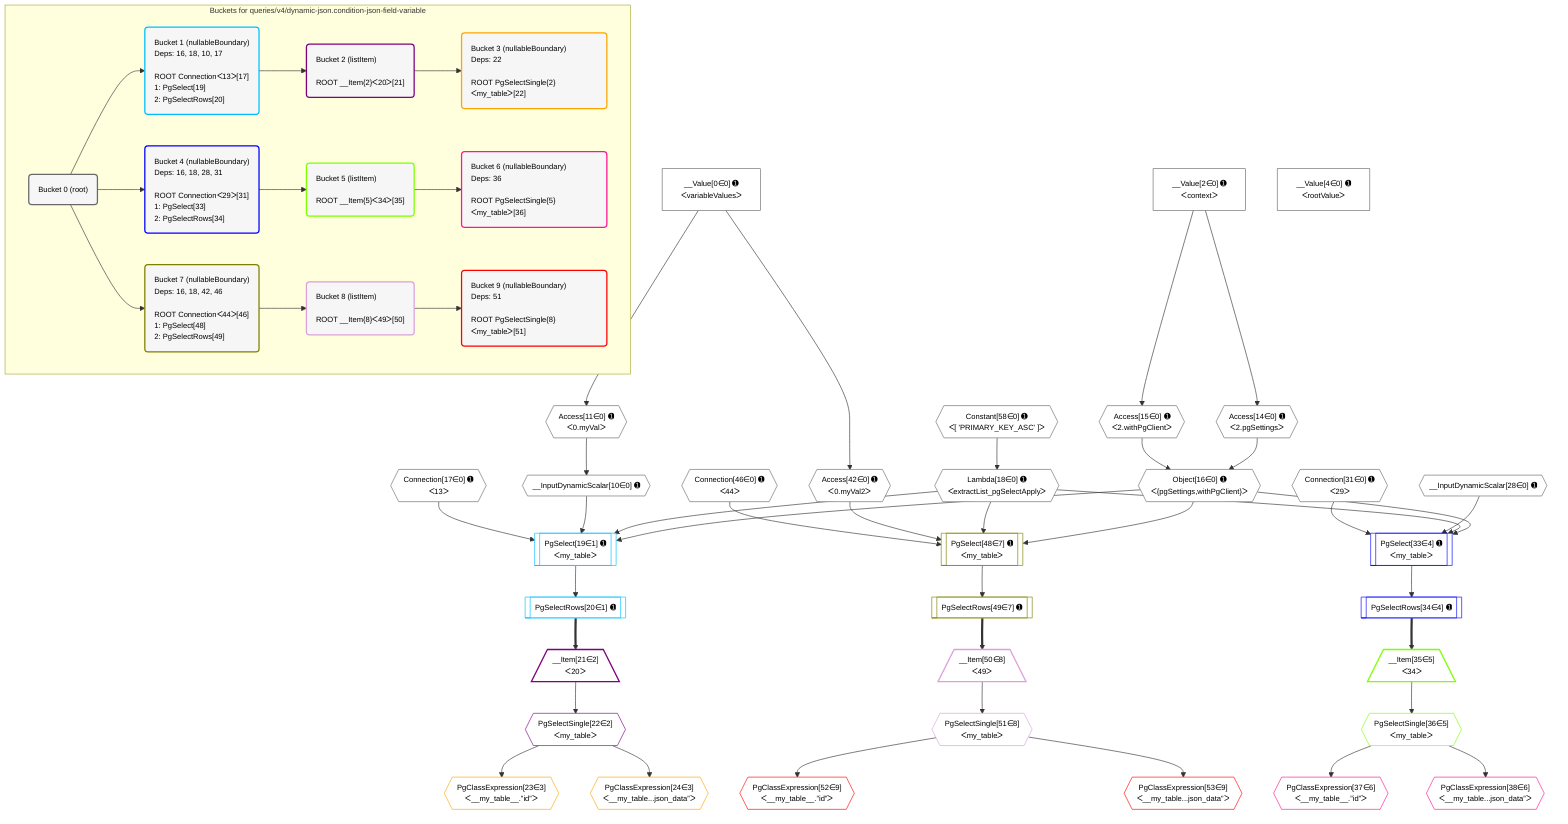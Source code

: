 %%{init: {'themeVariables': { 'fontSize': '12px'}}}%%
graph TD
    classDef path fill:#eee,stroke:#000,color:#000
    classDef plan fill:#fff,stroke-width:1px,color:#000
    classDef itemplan fill:#fff,stroke-width:2px,color:#000
    classDef unbatchedplan fill:#dff,stroke-width:1px,color:#000
    classDef sideeffectplan fill:#fcc,stroke-width:2px,color:#000
    classDef bucket fill:#f6f6f6,color:#000,stroke-width:2px,text-align:left


    %% plan dependencies
    Object16{{"Object[16∈0] ➊<br />ᐸ{pgSettings,withPgClient}ᐳ"}}:::plan
    Access14{{"Access[14∈0] ➊<br />ᐸ2.pgSettingsᐳ"}}:::plan
    Access15{{"Access[15∈0] ➊<br />ᐸ2.withPgClientᐳ"}}:::plan
    Access14 & Access15 --> Object16
    __InputDynamicScalar10{{"__InputDynamicScalar[10∈0] ➊"}}:::plan
    Access11{{"Access[11∈0] ➊<br />ᐸ0.myValᐳ"}}:::plan
    Access11 --> __InputDynamicScalar10
    __Value0["__Value[0∈0] ➊<br />ᐸvariableValuesᐳ"]:::plan
    __Value0 --> Access11
    __Value2["__Value[2∈0] ➊<br />ᐸcontextᐳ"]:::plan
    __Value2 --> Access14
    __Value2 --> Access15
    Lambda18{{"Lambda[18∈0] ➊<br />ᐸextractList_pgSelectApplyᐳ"}}:::plan
    Constant58{{"Constant[58∈0] ➊<br />ᐸ[ 'PRIMARY_KEY_ASC' ]ᐳ"}}:::plan
    Constant58 --> Lambda18
    Access42{{"Access[42∈0] ➊<br />ᐸ0.myVal2ᐳ"}}:::plan
    __Value0 --> Access42
    __Value4["__Value[4∈0] ➊<br />ᐸrootValueᐳ"]:::plan
    Connection17{{"Connection[17∈0] ➊<br />ᐸ13ᐳ"}}:::plan
    __InputDynamicScalar28{{"__InputDynamicScalar[28∈0] ➊"}}:::plan
    Connection31{{"Connection[31∈0] ➊<br />ᐸ29ᐳ"}}:::plan
    Connection46{{"Connection[46∈0] ➊<br />ᐸ44ᐳ"}}:::plan
    PgSelect19[["PgSelect[19∈1] ➊<br />ᐸmy_tableᐳ"]]:::plan
    Object16 & Lambda18 & __InputDynamicScalar10 & Connection17 --> PgSelect19
    PgSelectRows20[["PgSelectRows[20∈1] ➊"]]:::plan
    PgSelect19 --> PgSelectRows20
    __Item21[/"__Item[21∈2]<br />ᐸ20ᐳ"\]:::itemplan
    PgSelectRows20 ==> __Item21
    PgSelectSingle22{{"PgSelectSingle[22∈2]<br />ᐸmy_tableᐳ"}}:::plan
    __Item21 --> PgSelectSingle22
    PgClassExpression23{{"PgClassExpression[23∈3]<br />ᐸ__my_table__.”id”ᐳ"}}:::plan
    PgSelectSingle22 --> PgClassExpression23
    PgClassExpression24{{"PgClassExpression[24∈3]<br />ᐸ__my_table...json_data”ᐳ"}}:::plan
    PgSelectSingle22 --> PgClassExpression24
    PgSelect33[["PgSelect[33∈4] ➊<br />ᐸmy_tableᐳ"]]:::plan
    Object16 & Lambda18 & __InputDynamicScalar28 & Connection31 --> PgSelect33
    PgSelectRows34[["PgSelectRows[34∈4] ➊"]]:::plan
    PgSelect33 --> PgSelectRows34
    __Item35[/"__Item[35∈5]<br />ᐸ34ᐳ"\]:::itemplan
    PgSelectRows34 ==> __Item35
    PgSelectSingle36{{"PgSelectSingle[36∈5]<br />ᐸmy_tableᐳ"}}:::plan
    __Item35 --> PgSelectSingle36
    PgClassExpression37{{"PgClassExpression[37∈6]<br />ᐸ__my_table__.”id”ᐳ"}}:::plan
    PgSelectSingle36 --> PgClassExpression37
    PgClassExpression38{{"PgClassExpression[38∈6]<br />ᐸ__my_table...json_data”ᐳ"}}:::plan
    PgSelectSingle36 --> PgClassExpression38
    PgSelect48[["PgSelect[48∈7] ➊<br />ᐸmy_tableᐳ"]]:::plan
    Object16 & Lambda18 & Access42 & Connection46 --> PgSelect48
    PgSelectRows49[["PgSelectRows[49∈7] ➊"]]:::plan
    PgSelect48 --> PgSelectRows49
    __Item50[/"__Item[50∈8]<br />ᐸ49ᐳ"\]:::itemplan
    PgSelectRows49 ==> __Item50
    PgSelectSingle51{{"PgSelectSingle[51∈8]<br />ᐸmy_tableᐳ"}}:::plan
    __Item50 --> PgSelectSingle51
    PgClassExpression52{{"PgClassExpression[52∈9]<br />ᐸ__my_table__.”id”ᐳ"}}:::plan
    PgSelectSingle51 --> PgClassExpression52
    PgClassExpression53{{"PgClassExpression[53∈9]<br />ᐸ__my_table...json_data”ᐳ"}}:::plan
    PgSelectSingle51 --> PgClassExpression53

    %% define steps

    subgraph "Buckets for queries/v4/dynamic-json.condition-json-field-variable"
    Bucket0("Bucket 0 (root)"):::bucket
    classDef bucket0 stroke:#696969
    class Bucket0,__Value0,__Value2,__Value4,__InputDynamicScalar10,Access11,Access14,Access15,Object16,Connection17,Lambda18,__InputDynamicScalar28,Connection31,Access42,Connection46,Constant58 bucket0
    Bucket1("Bucket 1 (nullableBoundary)<br />Deps: 16, 18, 10, 17<br /><br />ROOT Connectionᐸ13ᐳ[17]<br />1: PgSelect[19]<br />2: PgSelectRows[20]"):::bucket
    classDef bucket1 stroke:#00bfff
    class Bucket1,PgSelect19,PgSelectRows20 bucket1
    Bucket2("Bucket 2 (listItem)<br /><br />ROOT __Item{2}ᐸ20ᐳ[21]"):::bucket
    classDef bucket2 stroke:#7f007f
    class Bucket2,__Item21,PgSelectSingle22 bucket2
    Bucket3("Bucket 3 (nullableBoundary)<br />Deps: 22<br /><br />ROOT PgSelectSingle{2}ᐸmy_tableᐳ[22]"):::bucket
    classDef bucket3 stroke:#ffa500
    class Bucket3,PgClassExpression23,PgClassExpression24 bucket3
    Bucket4("Bucket 4 (nullableBoundary)<br />Deps: 16, 18, 28, 31<br /><br />ROOT Connectionᐸ29ᐳ[31]<br />1: PgSelect[33]<br />2: PgSelectRows[34]"):::bucket
    classDef bucket4 stroke:#0000ff
    class Bucket4,PgSelect33,PgSelectRows34 bucket4
    Bucket5("Bucket 5 (listItem)<br /><br />ROOT __Item{5}ᐸ34ᐳ[35]"):::bucket
    classDef bucket5 stroke:#7fff00
    class Bucket5,__Item35,PgSelectSingle36 bucket5
    Bucket6("Bucket 6 (nullableBoundary)<br />Deps: 36<br /><br />ROOT PgSelectSingle{5}ᐸmy_tableᐳ[36]"):::bucket
    classDef bucket6 stroke:#ff1493
    class Bucket6,PgClassExpression37,PgClassExpression38 bucket6
    Bucket7("Bucket 7 (nullableBoundary)<br />Deps: 16, 18, 42, 46<br /><br />ROOT Connectionᐸ44ᐳ[46]<br />1: PgSelect[48]<br />2: PgSelectRows[49]"):::bucket
    classDef bucket7 stroke:#808000
    class Bucket7,PgSelect48,PgSelectRows49 bucket7
    Bucket8("Bucket 8 (listItem)<br /><br />ROOT __Item{8}ᐸ49ᐳ[50]"):::bucket
    classDef bucket8 stroke:#dda0dd
    class Bucket8,__Item50,PgSelectSingle51 bucket8
    Bucket9("Bucket 9 (nullableBoundary)<br />Deps: 51<br /><br />ROOT PgSelectSingle{8}ᐸmy_tableᐳ[51]"):::bucket
    classDef bucket9 stroke:#ff0000
    class Bucket9,PgClassExpression52,PgClassExpression53 bucket9
    Bucket0 --> Bucket1 & Bucket4 & Bucket7
    Bucket1 --> Bucket2
    Bucket2 --> Bucket3
    Bucket4 --> Bucket5
    Bucket5 --> Bucket6
    Bucket7 --> Bucket8
    Bucket8 --> Bucket9
    end